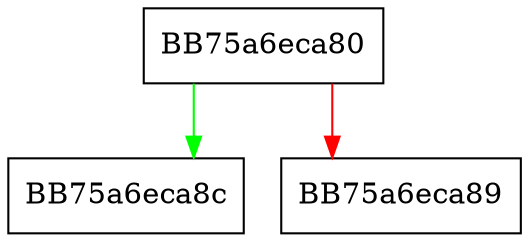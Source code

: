 digraph Cancel {
  node [shape="box"];
  graph [splines=ortho];
  BB75a6eca80 -> BB75a6eca8c [color="green"];
  BB75a6eca80 -> BB75a6eca89 [color="red"];
}